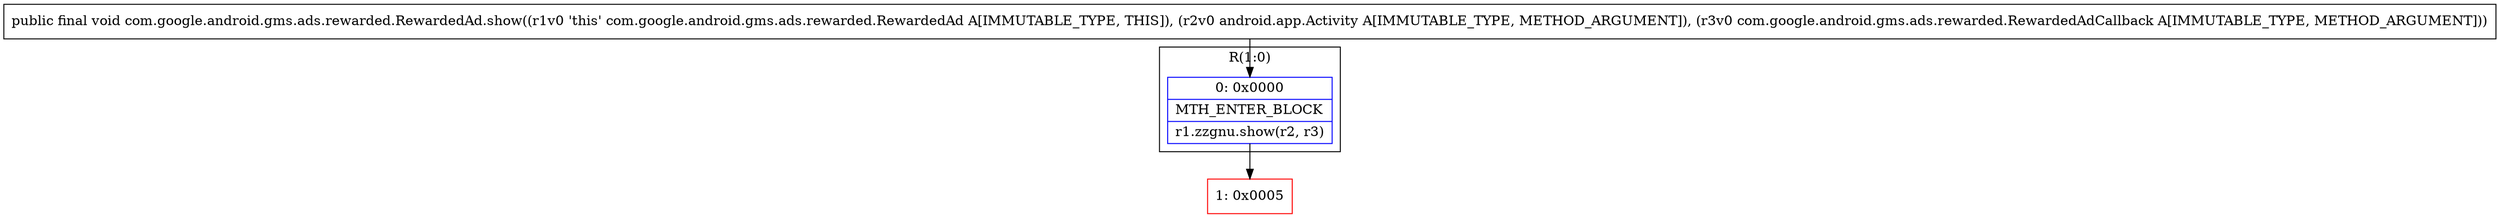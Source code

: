 digraph "CFG forcom.google.android.gms.ads.rewarded.RewardedAd.show(Landroid\/app\/Activity;Lcom\/google\/android\/gms\/ads\/rewarded\/RewardedAdCallback;)V" {
subgraph cluster_Region_1225743616 {
label = "R(1:0)";
node [shape=record,color=blue];
Node_0 [shape=record,label="{0\:\ 0x0000|MTH_ENTER_BLOCK\l|r1.zzgnu.show(r2, r3)\l}"];
}
Node_1 [shape=record,color=red,label="{1\:\ 0x0005}"];
MethodNode[shape=record,label="{public final void com.google.android.gms.ads.rewarded.RewardedAd.show((r1v0 'this' com.google.android.gms.ads.rewarded.RewardedAd A[IMMUTABLE_TYPE, THIS]), (r2v0 android.app.Activity A[IMMUTABLE_TYPE, METHOD_ARGUMENT]), (r3v0 com.google.android.gms.ads.rewarded.RewardedAdCallback A[IMMUTABLE_TYPE, METHOD_ARGUMENT])) }"];
MethodNode -> Node_0;
Node_0 -> Node_1;
}

